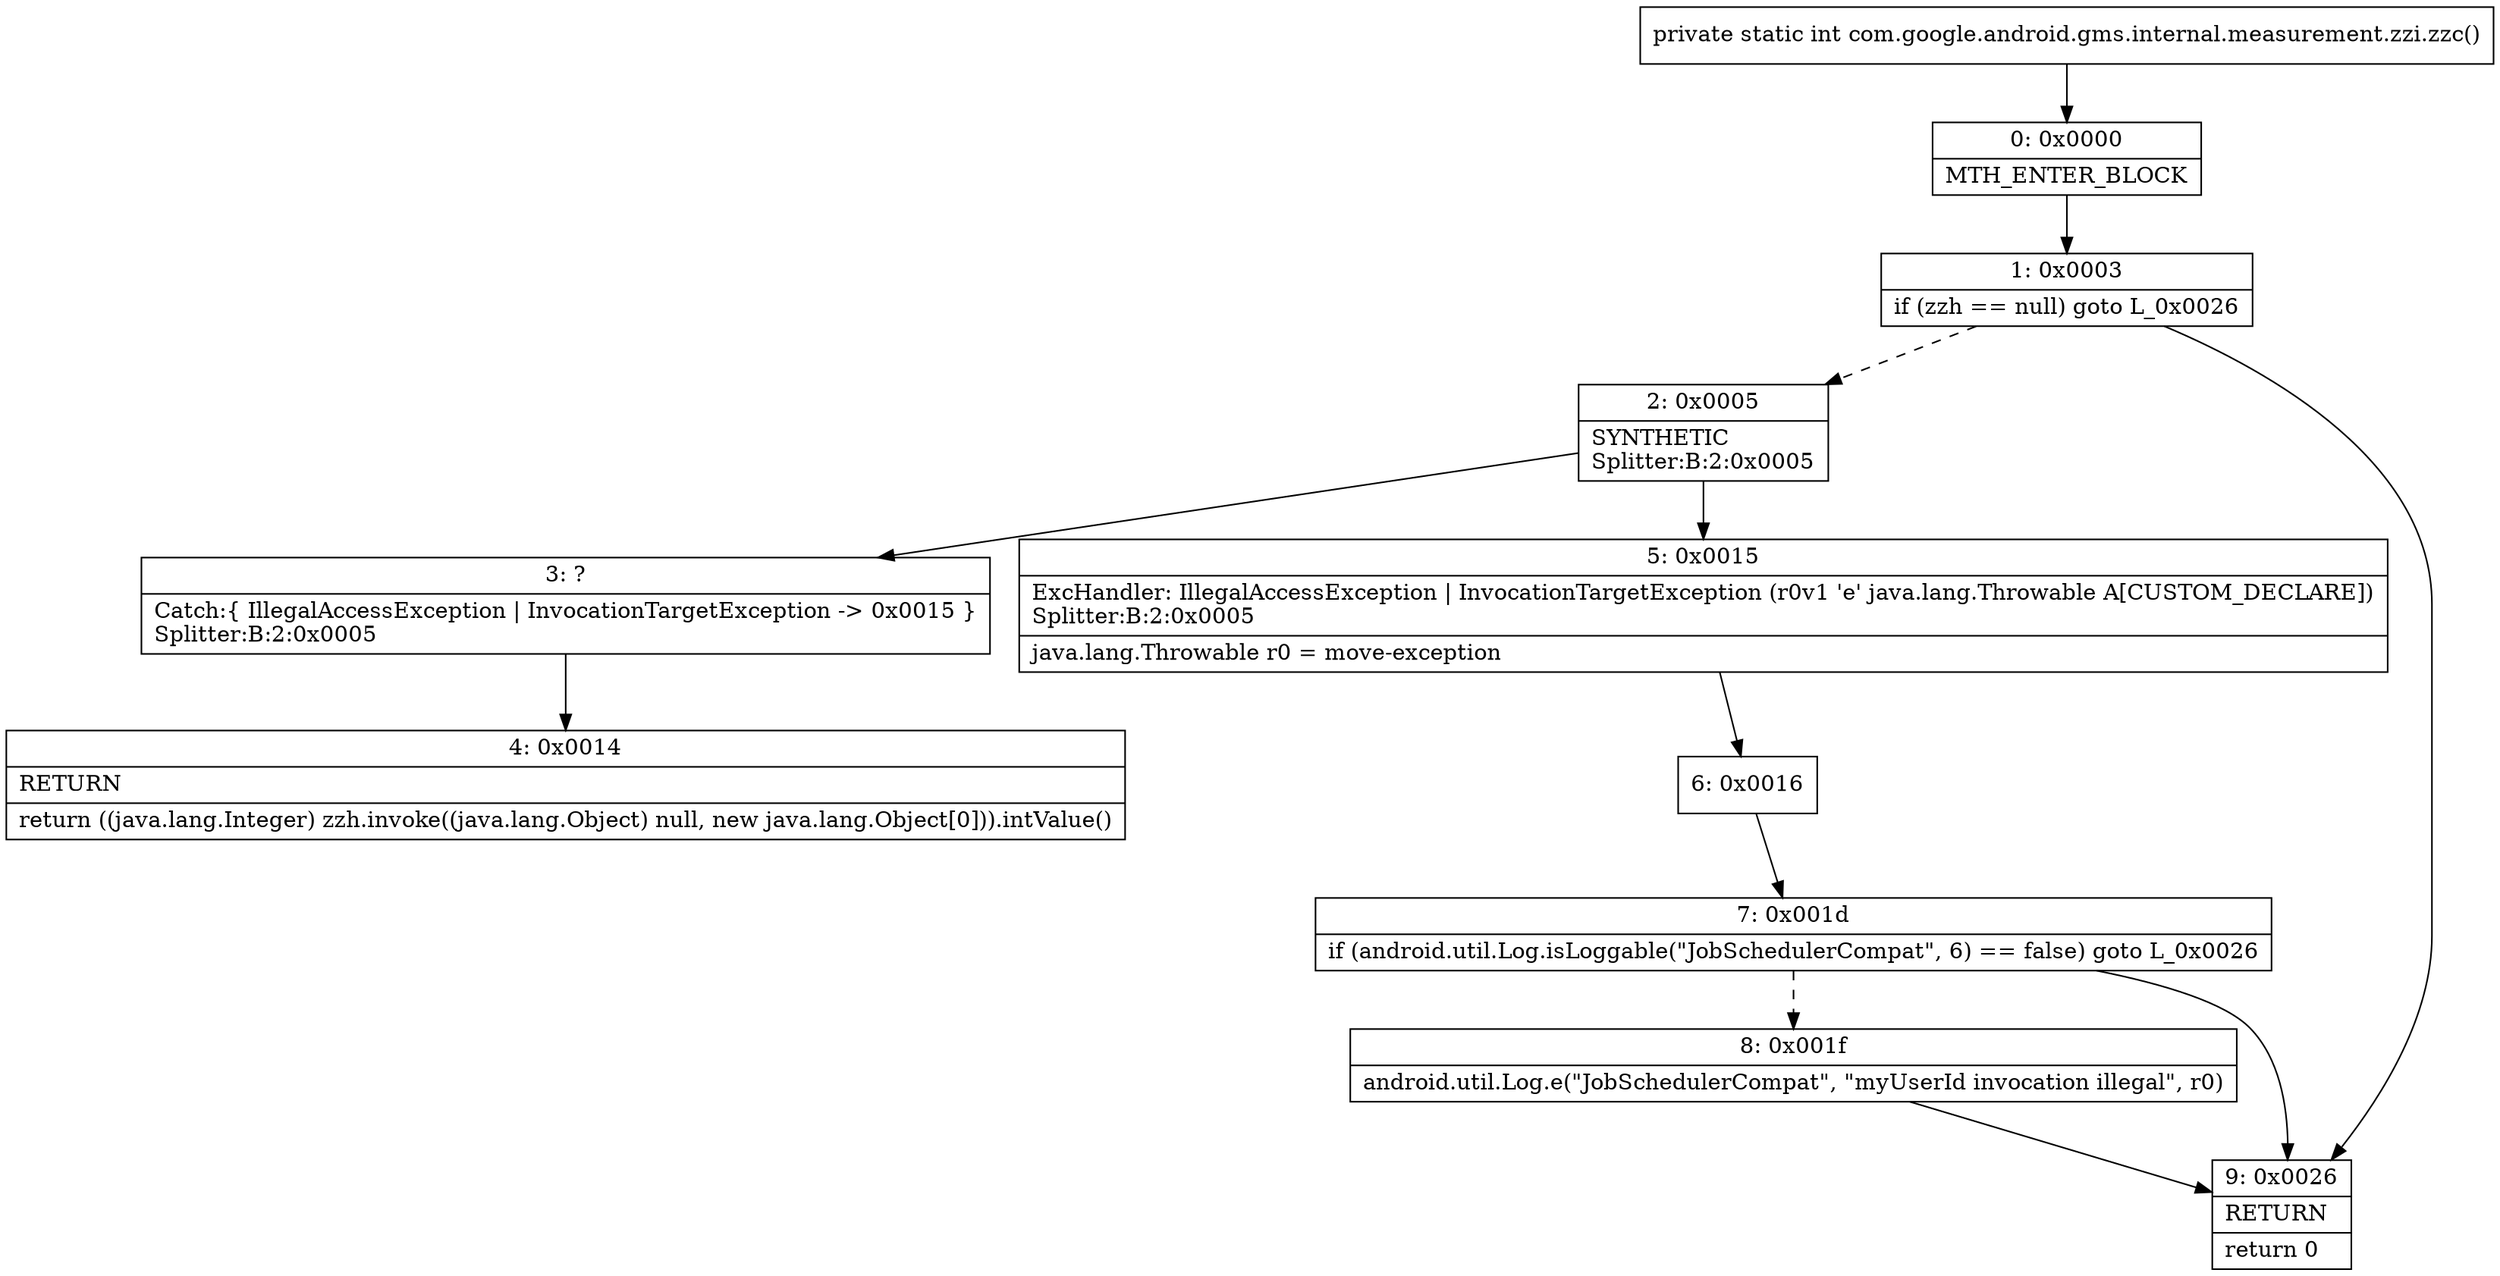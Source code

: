 digraph "CFG forcom.google.android.gms.internal.measurement.zzi.zzc()I" {
Node_0 [shape=record,label="{0\:\ 0x0000|MTH_ENTER_BLOCK\l}"];
Node_1 [shape=record,label="{1\:\ 0x0003|if (zzh == null) goto L_0x0026\l}"];
Node_2 [shape=record,label="{2\:\ 0x0005|SYNTHETIC\lSplitter:B:2:0x0005\l}"];
Node_3 [shape=record,label="{3\:\ ?|Catch:\{ IllegalAccessException \| InvocationTargetException \-\> 0x0015 \}\lSplitter:B:2:0x0005\l}"];
Node_4 [shape=record,label="{4\:\ 0x0014|RETURN\l|return ((java.lang.Integer) zzh.invoke((java.lang.Object) null, new java.lang.Object[0])).intValue()\l}"];
Node_5 [shape=record,label="{5\:\ 0x0015|ExcHandler: IllegalAccessException \| InvocationTargetException (r0v1 'e' java.lang.Throwable A[CUSTOM_DECLARE])\lSplitter:B:2:0x0005\l|java.lang.Throwable r0 = move\-exception\l}"];
Node_6 [shape=record,label="{6\:\ 0x0016}"];
Node_7 [shape=record,label="{7\:\ 0x001d|if (android.util.Log.isLoggable(\"JobSchedulerCompat\", 6) == false) goto L_0x0026\l}"];
Node_8 [shape=record,label="{8\:\ 0x001f|android.util.Log.e(\"JobSchedulerCompat\", \"myUserId invocation illegal\", r0)\l}"];
Node_9 [shape=record,label="{9\:\ 0x0026|RETURN\l|return 0\l}"];
MethodNode[shape=record,label="{private static int com.google.android.gms.internal.measurement.zzi.zzc() }"];
MethodNode -> Node_0;
Node_0 -> Node_1;
Node_1 -> Node_2[style=dashed];
Node_1 -> Node_9;
Node_2 -> Node_3;
Node_2 -> Node_5;
Node_3 -> Node_4;
Node_5 -> Node_6;
Node_6 -> Node_7;
Node_7 -> Node_8[style=dashed];
Node_7 -> Node_9;
Node_8 -> Node_9;
}

